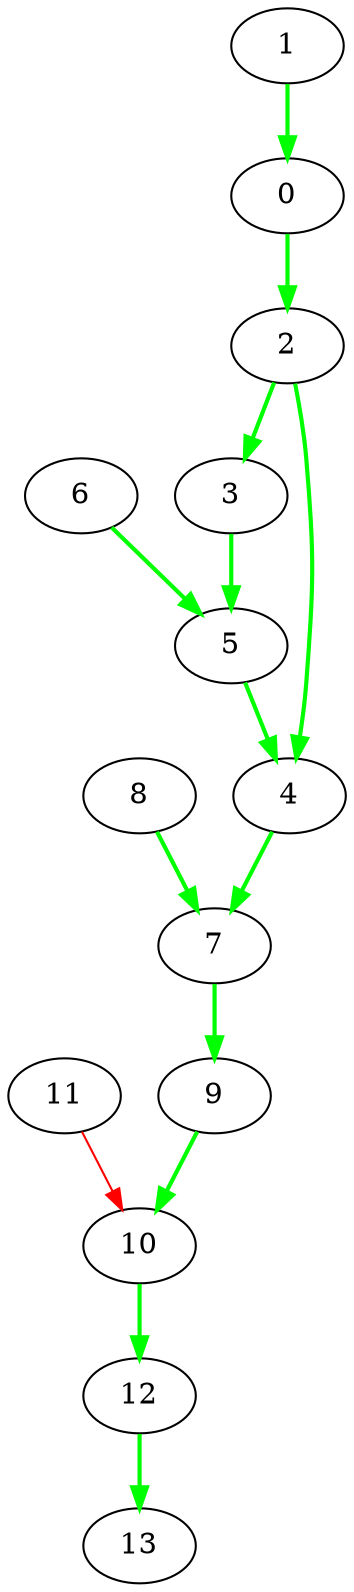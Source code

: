 digraph {
  0 [label="0", color=black];
  1 -> 0 [label="", color=green, penwidth=2];
  7 [label="7", color=black];
  4 -> 7 [label="", color=green, penwidth=2];
  8 -> 7 [label="", color=green, penwidth=2];
  2 [label="2", color=black];
  0 -> 2 [label="", color=green, penwidth=2];
  9 [label="9", color=black];
  7 -> 9 [label="", color=green, penwidth=2];
  4 [label="4", color=black];
  2 -> 4 [label="", color=green, penwidth=2];
  5 -> 4 [label="", color=green, penwidth=2];
  11 [label="11", color=black];
  6 [label="6", color=black];
  13 [label="13", color=black];
  12 -> 13 [label="", color=green, penwidth=2];
  1 [label="1", color=black];
  8 [label="8", color=black];
  3 [label="3", color=black];
  2 -> 3 [label="", color=green, penwidth=2];
  10 [label="10", color=black];
  9 -> 10 [label="", color=green, penwidth=2];
  11 -> 10 [label="", color=red];
  5 [label="5", color=black];
  3 -> 5 [label="", color=green, penwidth=2];
  6 -> 5 [label="", color=green, penwidth=2];
  12 [label="12", color=black];
  10 -> 12 [label="", color=green, penwidth=2];
}
